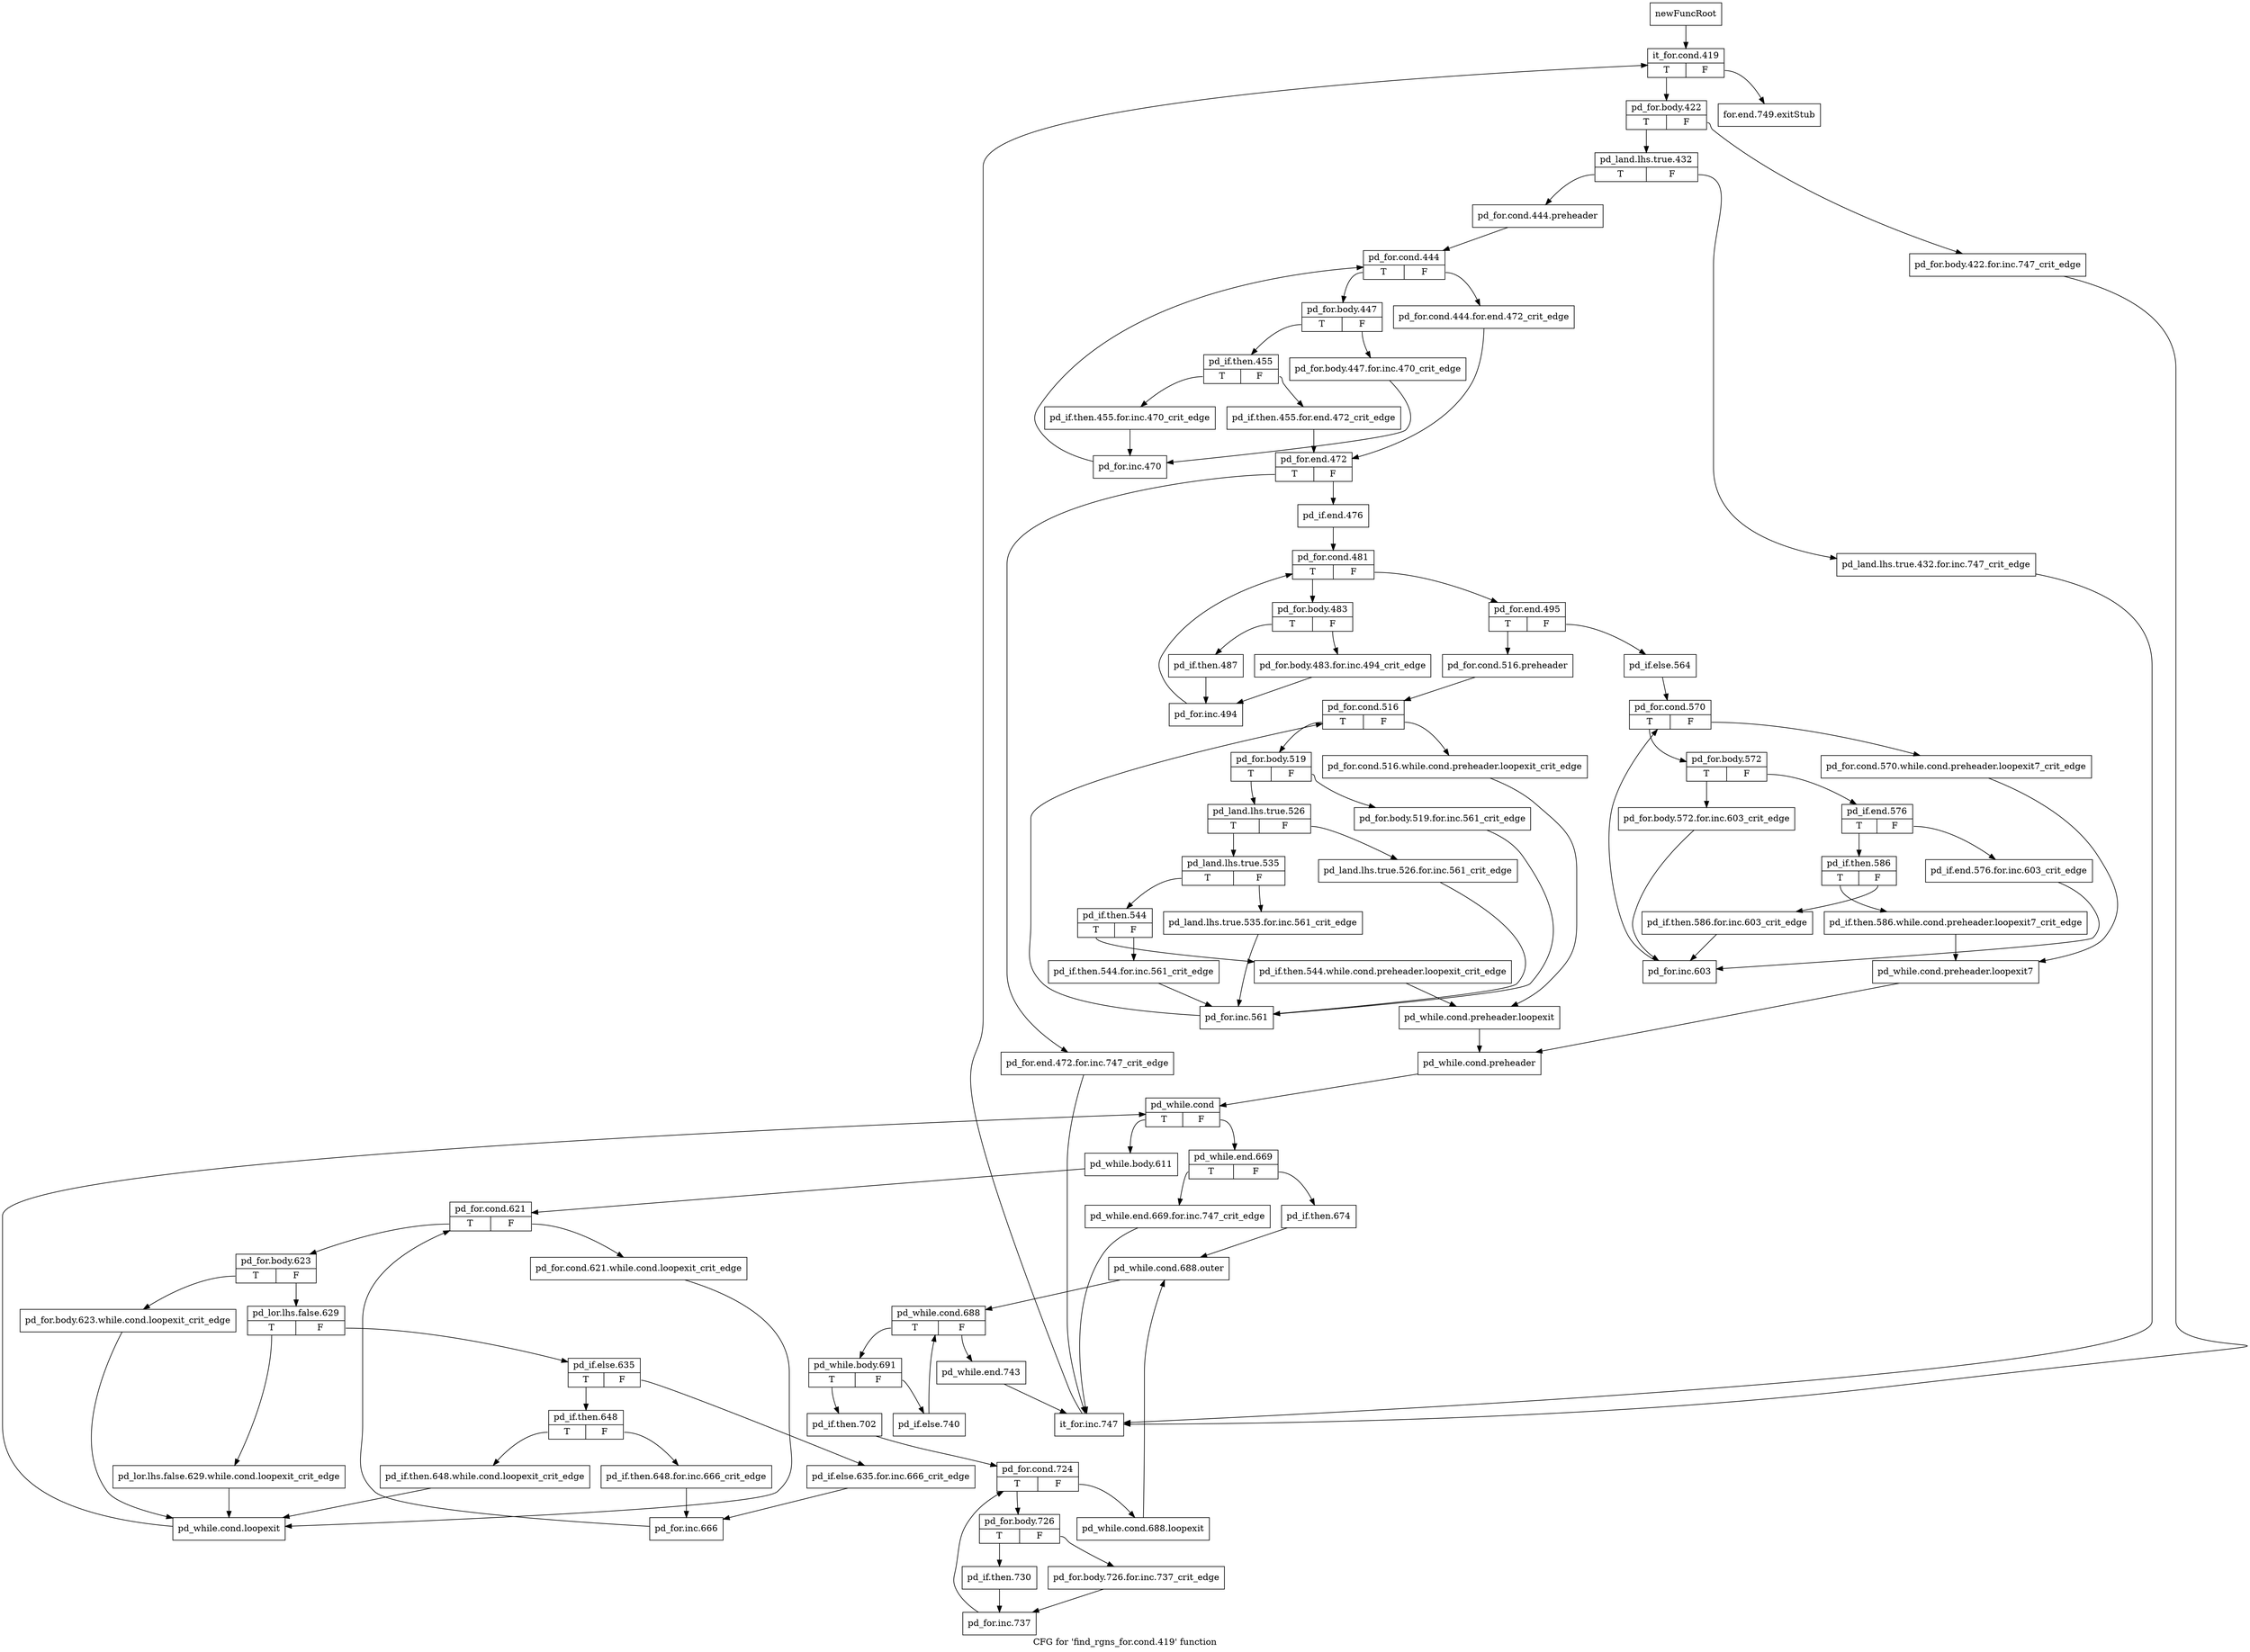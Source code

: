 digraph "CFG for 'find_rgns_for.cond.419' function" {
	label="CFG for 'find_rgns_for.cond.419' function";

	Node0xc22dab0 [shape=record,label="{newFuncRoot}"];
	Node0xc22dab0 -> Node0xc22db50;
	Node0xc22db00 [shape=record,label="{for.end.749.exitStub}"];
	Node0xc22db50 [shape=record,label="{it_for.cond.419|{<s0>T|<s1>F}}"];
	Node0xc22db50:s0 -> Node0xc22dba0;
	Node0xc22db50:s1 -> Node0xc22db00;
	Node0xc22dba0 [shape=record,label="{pd_for.body.422|{<s0>T|<s1>F}}"];
	Node0xc22dba0:s0 -> Node0xc22dc40;
	Node0xc22dba0:s1 -> Node0xc22dbf0;
	Node0xc22dbf0 [shape=record,label="{pd_for.body.422.for.inc.747_crit_edge}"];
	Node0xc22dbf0 -> Node0xc22f3b0;
	Node0xc22dc40 [shape=record,label="{pd_land.lhs.true.432|{<s0>T|<s1>F}}"];
	Node0xc22dc40:s0 -> Node0xc22dce0;
	Node0xc22dc40:s1 -> Node0xc22dc90;
	Node0xc22dc90 [shape=record,label="{pd_land.lhs.true.432.for.inc.747_crit_edge}"];
	Node0xc22dc90 -> Node0xc22f3b0;
	Node0xc22dce0 [shape=record,label="{pd_for.cond.444.preheader}"];
	Node0xc22dce0 -> Node0xc22dd30;
	Node0xc22dd30 [shape=record,label="{pd_for.cond.444|{<s0>T|<s1>F}}"];
	Node0xc22dd30:s0 -> Node0xc22ddd0;
	Node0xc22dd30:s1 -> Node0xc22dd80;
	Node0xc22dd80 [shape=record,label="{pd_for.cond.444.for.end.472_crit_edge}"];
	Node0xc22dd80 -> Node0xc22df10;
	Node0xc22ddd0 [shape=record,label="{pd_for.body.447|{<s0>T|<s1>F}}"];
	Node0xc22ddd0:s0 -> Node0xc22de70;
	Node0xc22ddd0:s1 -> Node0xc22de20;
	Node0xc22de20 [shape=record,label="{pd_for.body.447.for.inc.470_crit_edge}"];
	Node0xc22de20 -> Node0xc22f450;
	Node0xc22de70 [shape=record,label="{pd_if.then.455|{<s0>T|<s1>F}}"];
	Node0xc22de70:s0 -> Node0xc22f400;
	Node0xc22de70:s1 -> Node0xc22dec0;
	Node0xc22dec0 [shape=record,label="{pd_if.then.455.for.end.472_crit_edge}"];
	Node0xc22dec0 -> Node0xc22df10;
	Node0xc22df10 [shape=record,label="{pd_for.end.472|{<s0>T|<s1>F}}"];
	Node0xc22df10:s0 -> Node0xc22f360;
	Node0xc22df10:s1 -> Node0xc22df60;
	Node0xc22df60 [shape=record,label="{pd_if.end.476}"];
	Node0xc22df60 -> Node0xc22dfb0;
	Node0xc22dfb0 [shape=record,label="{pd_for.cond.481|{<s0>T|<s1>F}}"];
	Node0xc22dfb0:s0 -> Node0xc22f220;
	Node0xc22dfb0:s1 -> Node0xc22e000;
	Node0xc22e000 [shape=record,label="{pd_for.end.495|{<s0>T|<s1>F}}"];
	Node0xc22e000:s0 -> Node0xc22e410;
	Node0xc22e000:s1 -> Node0xc22e050;
	Node0xc22e050 [shape=record,label="{pd_if.else.564}"];
	Node0xc22e050 -> Node0xc22e0a0;
	Node0xc22e0a0 [shape=record,label="{pd_for.cond.570|{<s0>T|<s1>F}}"];
	Node0xc22e0a0:s0 -> Node0xc22e140;
	Node0xc22e0a0:s1 -> Node0xc22e0f0;
	Node0xc22e0f0 [shape=record,label="{pd_for.cond.570.while.cond.preheader.loopexit7_crit_edge}"];
	Node0xc22e0f0 -> Node0xc22e320;
	Node0xc22e140 [shape=record,label="{pd_for.body.572|{<s0>T|<s1>F}}"];
	Node0xc22e140:s0 -> Node0xc22e370;
	Node0xc22e140:s1 -> Node0xc22e190;
	Node0xc22e190 [shape=record,label="{pd_if.end.576|{<s0>T|<s1>F}}"];
	Node0xc22e190:s0 -> Node0xc22e230;
	Node0xc22e190:s1 -> Node0xc22e1e0;
	Node0xc22e1e0 [shape=record,label="{pd_if.end.576.for.inc.603_crit_edge}"];
	Node0xc22e1e0 -> Node0xc22e3c0;
	Node0xc22e230 [shape=record,label="{pd_if.then.586|{<s0>T|<s1>F}}"];
	Node0xc22e230:s0 -> Node0xc22e2d0;
	Node0xc22e230:s1 -> Node0xc22e280;
	Node0xc22e280 [shape=record,label="{pd_if.then.586.for.inc.603_crit_edge}"];
	Node0xc22e280 -> Node0xc22e3c0;
	Node0xc22e2d0 [shape=record,label="{pd_if.then.586.while.cond.preheader.loopexit7_crit_edge}"];
	Node0xc22e2d0 -> Node0xc22e320;
	Node0xc22e320 [shape=record,label="{pd_while.cond.preheader.loopexit7}"];
	Node0xc22e320 -> Node0xc22e870;
	Node0xc22e370 [shape=record,label="{pd_for.body.572.for.inc.603_crit_edge}"];
	Node0xc22e370 -> Node0xc22e3c0;
	Node0xc22e3c0 [shape=record,label="{pd_for.inc.603}"];
	Node0xc22e3c0 -> Node0xc22e0a0;
	Node0xc22e410 [shape=record,label="{pd_for.cond.516.preheader}"];
	Node0xc22e410 -> Node0xc22e460;
	Node0xc22e460 [shape=record,label="{pd_for.cond.516|{<s0>T|<s1>F}}"];
	Node0xc22e460:s0 -> Node0xc22e500;
	Node0xc22e460:s1 -> Node0xc22e4b0;
	Node0xc22e4b0 [shape=record,label="{pd_for.cond.516.while.cond.preheader.loopexit_crit_edge}"];
	Node0xc22e4b0 -> Node0xc22e820;
	Node0xc22e500 [shape=record,label="{pd_for.body.519|{<s0>T|<s1>F}}"];
	Node0xc22e500:s0 -> Node0xc22e5a0;
	Node0xc22e500:s1 -> Node0xc22e550;
	Node0xc22e550 [shape=record,label="{pd_for.body.519.for.inc.561_crit_edge}"];
	Node0xc22e550 -> Node0xc22e780;
	Node0xc22e5a0 [shape=record,label="{pd_land.lhs.true.526|{<s0>T|<s1>F}}"];
	Node0xc22e5a0:s0 -> Node0xc22e640;
	Node0xc22e5a0:s1 -> Node0xc22e5f0;
	Node0xc22e5f0 [shape=record,label="{pd_land.lhs.true.526.for.inc.561_crit_edge}"];
	Node0xc22e5f0 -> Node0xc22e780;
	Node0xc22e640 [shape=record,label="{pd_land.lhs.true.535|{<s0>T|<s1>F}}"];
	Node0xc22e640:s0 -> Node0xc22e6e0;
	Node0xc22e640:s1 -> Node0xc22e690;
	Node0xc22e690 [shape=record,label="{pd_land.lhs.true.535.for.inc.561_crit_edge}"];
	Node0xc22e690 -> Node0xc22e780;
	Node0xc22e6e0 [shape=record,label="{pd_if.then.544|{<s0>T|<s1>F}}"];
	Node0xc22e6e0:s0 -> Node0xc22e7d0;
	Node0xc22e6e0:s1 -> Node0xc22e730;
	Node0xc22e730 [shape=record,label="{pd_if.then.544.for.inc.561_crit_edge}"];
	Node0xc22e730 -> Node0xc22e780;
	Node0xc22e780 [shape=record,label="{pd_for.inc.561}"];
	Node0xc22e780 -> Node0xc22e460;
	Node0xc22e7d0 [shape=record,label="{pd_if.then.544.while.cond.preheader.loopexit_crit_edge}"];
	Node0xc22e7d0 -> Node0xc22e820;
	Node0xc22e820 [shape=record,label="{pd_while.cond.preheader.loopexit}"];
	Node0xc22e820 -> Node0xc22e870;
	Node0xc22e870 [shape=record,label="{pd_while.cond.preheader}"];
	Node0xc22e870 -> Node0xc22e8c0;
	Node0xc22e8c0 [shape=record,label="{pd_while.cond|{<s0>T|<s1>F}}"];
	Node0xc22e8c0:s0 -> Node0xc22edc0;
	Node0xc22e8c0:s1 -> Node0xc22e910;
	Node0xc22e910 [shape=record,label="{pd_while.end.669|{<s0>T|<s1>F}}"];
	Node0xc22e910:s0 -> Node0xc22ed70;
	Node0xc22e910:s1 -> Node0xc22e960;
	Node0xc22e960 [shape=record,label="{pd_if.then.674}"];
	Node0xc22e960 -> Node0xc22e9b0;
	Node0xc22e9b0 [shape=record,label="{pd_while.cond.688.outer}"];
	Node0xc22e9b0 -> Node0xc22ea00;
	Node0xc22ea00 [shape=record,label="{pd_while.cond.688|{<s0>T|<s1>F}}"];
	Node0xc22ea00:s0 -> Node0xc22eaa0;
	Node0xc22ea00:s1 -> Node0xc22ea50;
	Node0xc22ea50 [shape=record,label="{pd_while.end.743}"];
	Node0xc22ea50 -> Node0xc22f3b0;
	Node0xc22eaa0 [shape=record,label="{pd_while.body.691|{<s0>T|<s1>F}}"];
	Node0xc22eaa0:s0 -> Node0xc22eb40;
	Node0xc22eaa0:s1 -> Node0xc22eaf0;
	Node0xc22eaf0 [shape=record,label="{pd_if.else.740}"];
	Node0xc22eaf0 -> Node0xc22ea00;
	Node0xc22eb40 [shape=record,label="{pd_if.then.702}"];
	Node0xc22eb40 -> Node0xc22eb90;
	Node0xc22eb90 [shape=record,label="{pd_for.cond.724|{<s0>T|<s1>F}}"];
	Node0xc22eb90:s0 -> Node0xc22ec30;
	Node0xc22eb90:s1 -> Node0xc22ebe0;
	Node0xc22ebe0 [shape=record,label="{pd_while.cond.688.loopexit}"];
	Node0xc22ebe0 -> Node0xc22e9b0;
	Node0xc22ec30 [shape=record,label="{pd_for.body.726|{<s0>T|<s1>F}}"];
	Node0xc22ec30:s0 -> Node0xc22ecd0;
	Node0xc22ec30:s1 -> Node0xc22ec80;
	Node0xc22ec80 [shape=record,label="{pd_for.body.726.for.inc.737_crit_edge}"];
	Node0xc22ec80 -> Node0xc22ed20;
	Node0xc22ecd0 [shape=record,label="{pd_if.then.730}"];
	Node0xc22ecd0 -> Node0xc22ed20;
	Node0xc22ed20 [shape=record,label="{pd_for.inc.737}"];
	Node0xc22ed20 -> Node0xc22eb90;
	Node0xc22ed70 [shape=record,label="{pd_while.end.669.for.inc.747_crit_edge}"];
	Node0xc22ed70 -> Node0xc22f3b0;
	Node0xc22edc0 [shape=record,label="{pd_while.body.611}"];
	Node0xc22edc0 -> Node0xc22ee10;
	Node0xc22ee10 [shape=record,label="{pd_for.cond.621|{<s0>T|<s1>F}}"];
	Node0xc22ee10:s0 -> Node0xc22eeb0;
	Node0xc22ee10:s1 -> Node0xc22ee60;
	Node0xc22ee60 [shape=record,label="{pd_for.cond.621.while.cond.loopexit_crit_edge}"];
	Node0xc22ee60 -> Node0xc22f1d0;
	Node0xc22eeb0 [shape=record,label="{pd_for.body.623|{<s0>T|<s1>F}}"];
	Node0xc22eeb0:s0 -> Node0xc22f180;
	Node0xc22eeb0:s1 -> Node0xc22ef00;
	Node0xc22ef00 [shape=record,label="{pd_lor.lhs.false.629|{<s0>T|<s1>F}}"];
	Node0xc22ef00:s0 -> Node0xc22f130;
	Node0xc22ef00:s1 -> Node0xc22ef50;
	Node0xc22ef50 [shape=record,label="{pd_if.else.635|{<s0>T|<s1>F}}"];
	Node0xc22ef50:s0 -> Node0xc22eff0;
	Node0xc22ef50:s1 -> Node0xc22efa0;
	Node0xc22efa0 [shape=record,label="{pd_if.else.635.for.inc.666_crit_edge}"];
	Node0xc22efa0 -> Node0xc22f090;
	Node0xc22eff0 [shape=record,label="{pd_if.then.648|{<s0>T|<s1>F}}"];
	Node0xc22eff0:s0 -> Node0xc22f0e0;
	Node0xc22eff0:s1 -> Node0xc22f040;
	Node0xc22f040 [shape=record,label="{pd_if.then.648.for.inc.666_crit_edge}"];
	Node0xc22f040 -> Node0xc22f090;
	Node0xc22f090 [shape=record,label="{pd_for.inc.666}"];
	Node0xc22f090 -> Node0xc22ee10;
	Node0xc22f0e0 [shape=record,label="{pd_if.then.648.while.cond.loopexit_crit_edge}"];
	Node0xc22f0e0 -> Node0xc22f1d0;
	Node0xc22f130 [shape=record,label="{pd_lor.lhs.false.629.while.cond.loopexit_crit_edge}"];
	Node0xc22f130 -> Node0xc22f1d0;
	Node0xc22f180 [shape=record,label="{pd_for.body.623.while.cond.loopexit_crit_edge}"];
	Node0xc22f180 -> Node0xc22f1d0;
	Node0xc22f1d0 [shape=record,label="{pd_while.cond.loopexit}"];
	Node0xc22f1d0 -> Node0xc22e8c0;
	Node0xc22f220 [shape=record,label="{pd_for.body.483|{<s0>T|<s1>F}}"];
	Node0xc22f220:s0 -> Node0xc22f2c0;
	Node0xc22f220:s1 -> Node0xc22f270;
	Node0xc22f270 [shape=record,label="{pd_for.body.483.for.inc.494_crit_edge}"];
	Node0xc22f270 -> Node0xc22f310;
	Node0xc22f2c0 [shape=record,label="{pd_if.then.487}"];
	Node0xc22f2c0 -> Node0xc22f310;
	Node0xc22f310 [shape=record,label="{pd_for.inc.494}"];
	Node0xc22f310 -> Node0xc22dfb0;
	Node0xc22f360 [shape=record,label="{pd_for.end.472.for.inc.747_crit_edge}"];
	Node0xc22f360 -> Node0xc22f3b0;
	Node0xc22f3b0 [shape=record,label="{it_for.inc.747}"];
	Node0xc22f3b0 -> Node0xc22db50;
	Node0xc22f400 [shape=record,label="{pd_if.then.455.for.inc.470_crit_edge}"];
	Node0xc22f400 -> Node0xc22f450;
	Node0xc22f450 [shape=record,label="{pd_for.inc.470}"];
	Node0xc22f450 -> Node0xc22dd30;
}
